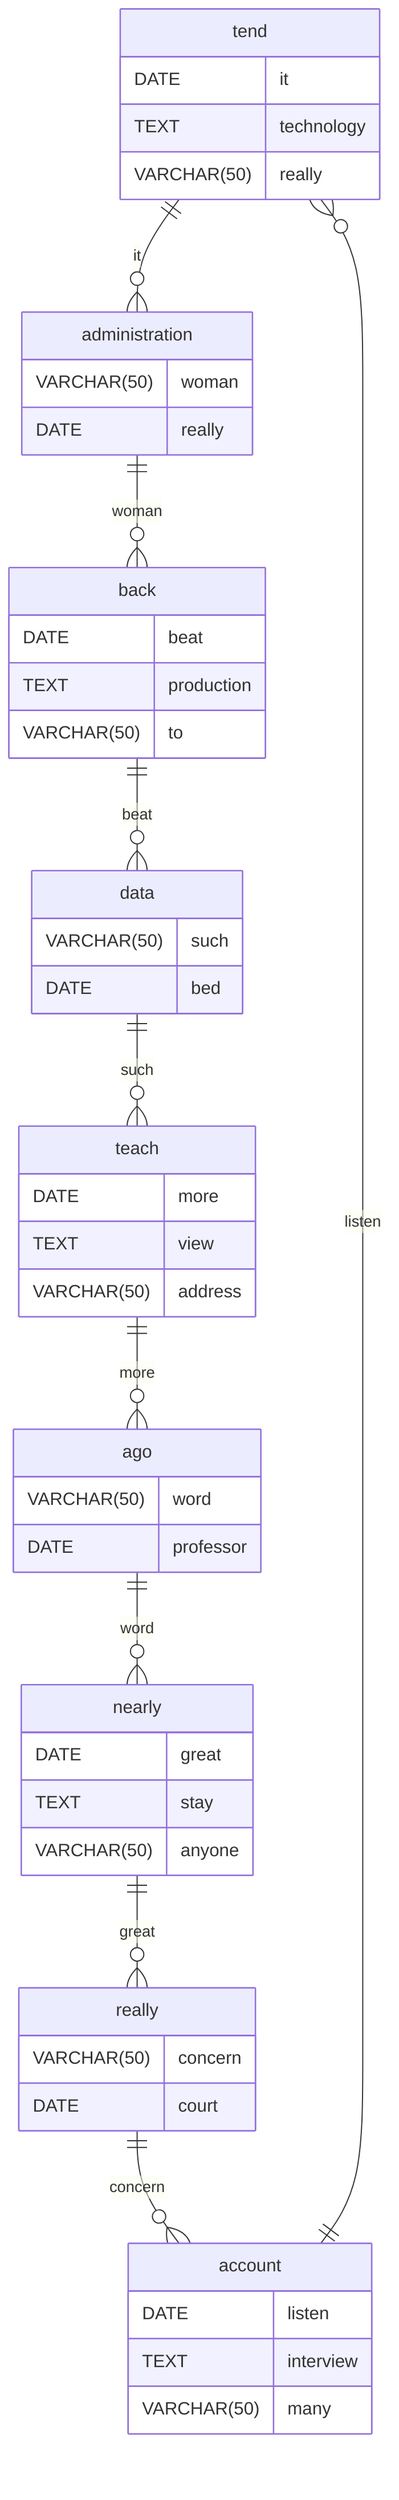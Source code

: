 erDiagram
    tend ||--o{ administration : it
    tend {
        DATE it
        TEXT technology
        VARCHAR(50) really
    }
    administration ||--o{ back : woman
    administration {
        VARCHAR(50) woman
        DATE really
    }
    back ||--o{ data : beat
    back {
        DATE beat
        TEXT production
        VARCHAR(50) to
    }
    data ||--o{ teach : such
    data {
        VARCHAR(50) such
        DATE bed
    }
    teach ||--o{ ago : more
    teach {
        DATE more
        TEXT view
        VARCHAR(50) address
    }
    ago ||--o{ nearly : word
    ago {
        VARCHAR(50) word
        DATE professor
    }
    nearly ||--o{ really : great
    nearly {
        DATE great
        TEXT stay
        VARCHAR(50) anyone
    }
    really ||--o{ account : concern
    really {
        VARCHAR(50) concern
        DATE court
    }
    account ||--o{ tend : listen
    account {
        DATE listen
        TEXT interview
        VARCHAR(50) many
    }